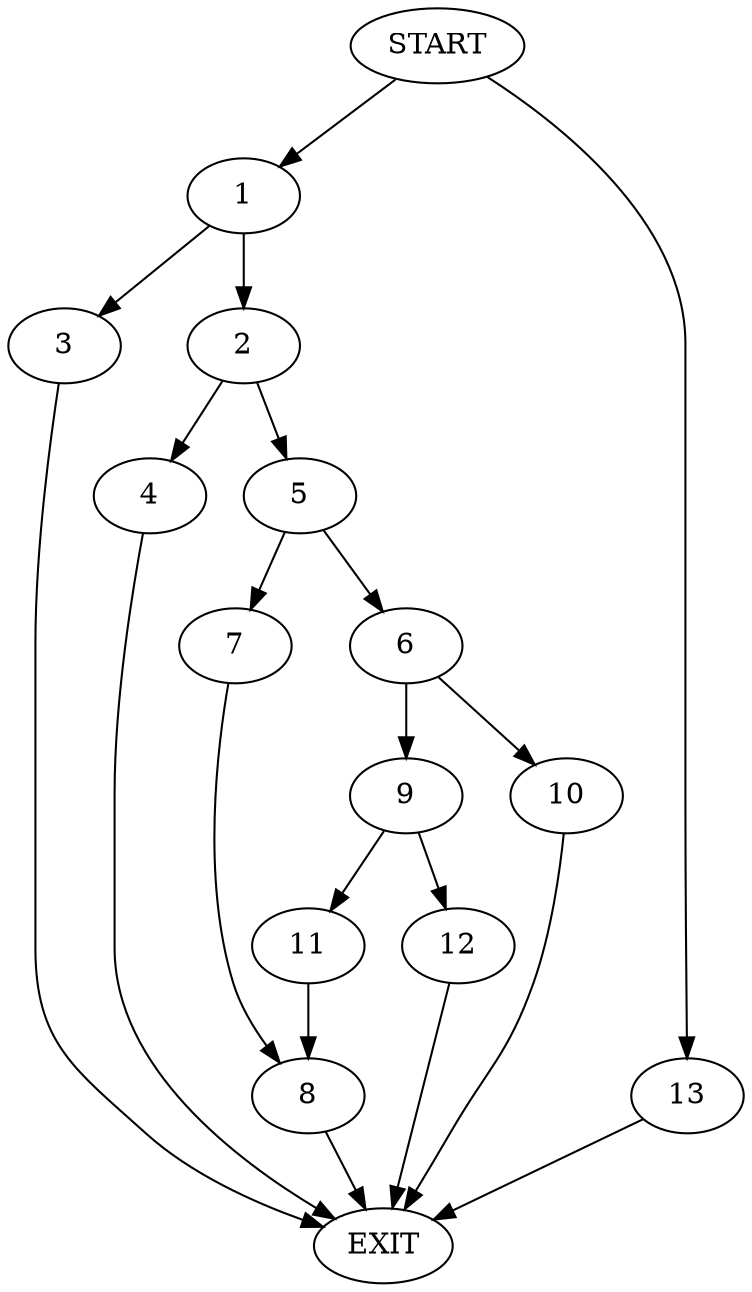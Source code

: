 digraph {
0 [label="START"]
14 [label="EXIT"]
0 -> 1
1 -> 2
1 -> 3
2 -> 4
2 -> 5
3 -> 14
4 -> 14
5 -> 6
5 -> 7
7 -> 8
6 -> 9
6 -> 10
8 -> 14
9 -> 11
9 -> 12
10 -> 14
11 -> 8
12 -> 14
0 -> 13
13 -> 14
}
